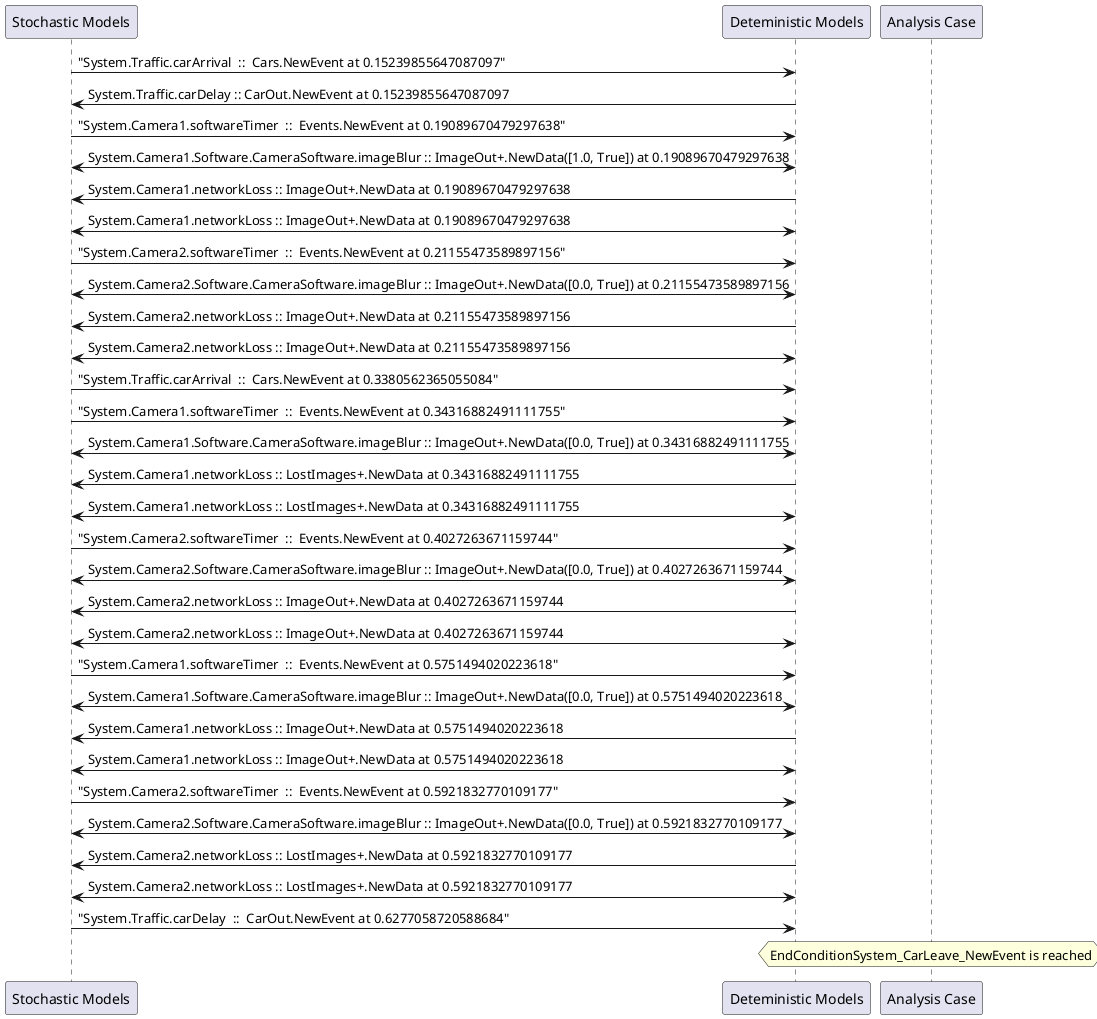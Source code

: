 
	@startuml
	participant "Stochastic Models" as stochmodel
	participant "Deteministic Models" as detmodel
	participant "Analysis Case" as analysis
	{10860_stop} stochmodel -> detmodel : "System.Traffic.carArrival  ::  Cars.NewEvent at 0.15239855647087097"
{10868_start} detmodel -> stochmodel : System.Traffic.carDelay :: CarOut.NewEvent at 0.15239855647087097
{10829_stop} stochmodel -> detmodel : "System.Camera1.softwareTimer  ::  Events.NewEvent at 0.19089670479297638"
detmodel <-> stochmodel : System.Camera1.Software.CameraSoftware.imageBlur :: ImageOut+.NewData([1.0, True]) at 0.19089670479297638
detmodel -> stochmodel : System.Camera1.networkLoss :: ImageOut+.NewData at 0.19089670479297638
detmodel <-> stochmodel : System.Camera1.networkLoss :: ImageOut+.NewData at 0.19089670479297638
{10845_stop} stochmodel -> detmodel : "System.Camera2.softwareTimer  ::  Events.NewEvent at 0.21155473589897156"
detmodel <-> stochmodel : System.Camera2.Software.CameraSoftware.imageBlur :: ImageOut+.NewData([0.0, True]) at 0.21155473589897156
detmodel -> stochmodel : System.Camera2.networkLoss :: ImageOut+.NewData at 0.21155473589897156
detmodel <-> stochmodel : System.Camera2.networkLoss :: ImageOut+.NewData at 0.21155473589897156
{10861_stop} stochmodel -> detmodel : "System.Traffic.carArrival  ::  Cars.NewEvent at 0.3380562365055084"
{10830_stop} stochmodel -> detmodel : "System.Camera1.softwareTimer  ::  Events.NewEvent at 0.34316882491111755"
detmodel <-> stochmodel : System.Camera1.Software.CameraSoftware.imageBlur :: ImageOut+.NewData([0.0, True]) at 0.34316882491111755
detmodel -> stochmodel : System.Camera1.networkLoss :: LostImages+.NewData at 0.34316882491111755
detmodel <-> stochmodel : System.Camera1.networkLoss :: LostImages+.NewData at 0.34316882491111755
{10846_stop} stochmodel -> detmodel : "System.Camera2.softwareTimer  ::  Events.NewEvent at 0.4027263671159744"
detmodel <-> stochmodel : System.Camera2.Software.CameraSoftware.imageBlur :: ImageOut+.NewData([0.0, True]) at 0.4027263671159744
detmodel -> stochmodel : System.Camera2.networkLoss :: ImageOut+.NewData at 0.4027263671159744
detmodel <-> stochmodel : System.Camera2.networkLoss :: ImageOut+.NewData at 0.4027263671159744
{10831_stop} stochmodel -> detmodel : "System.Camera1.softwareTimer  ::  Events.NewEvent at 0.5751494020223618"
detmodel <-> stochmodel : System.Camera1.Software.CameraSoftware.imageBlur :: ImageOut+.NewData([0.0, True]) at 0.5751494020223618
detmodel -> stochmodel : System.Camera1.networkLoss :: ImageOut+.NewData at 0.5751494020223618
detmodel <-> stochmodel : System.Camera1.networkLoss :: ImageOut+.NewData at 0.5751494020223618
{10847_stop} stochmodel -> detmodel : "System.Camera2.softwareTimer  ::  Events.NewEvent at 0.5921832770109177"
detmodel <-> stochmodel : System.Camera2.Software.CameraSoftware.imageBlur :: ImageOut+.NewData([0.0, True]) at 0.5921832770109177
detmodel -> stochmodel : System.Camera2.networkLoss :: LostImages+.NewData at 0.5921832770109177
detmodel <-> stochmodel : System.Camera2.networkLoss :: LostImages+.NewData at 0.5921832770109177
{10868_stop} stochmodel -> detmodel : "System.Traffic.carDelay  ::  CarOut.NewEvent at 0.6277058720588684"
{10868_start} <-> {10868_stop} : delay
hnote over analysis 
EndConditionSystem_CarLeave_NewEvent is reached
endnote
@enduml